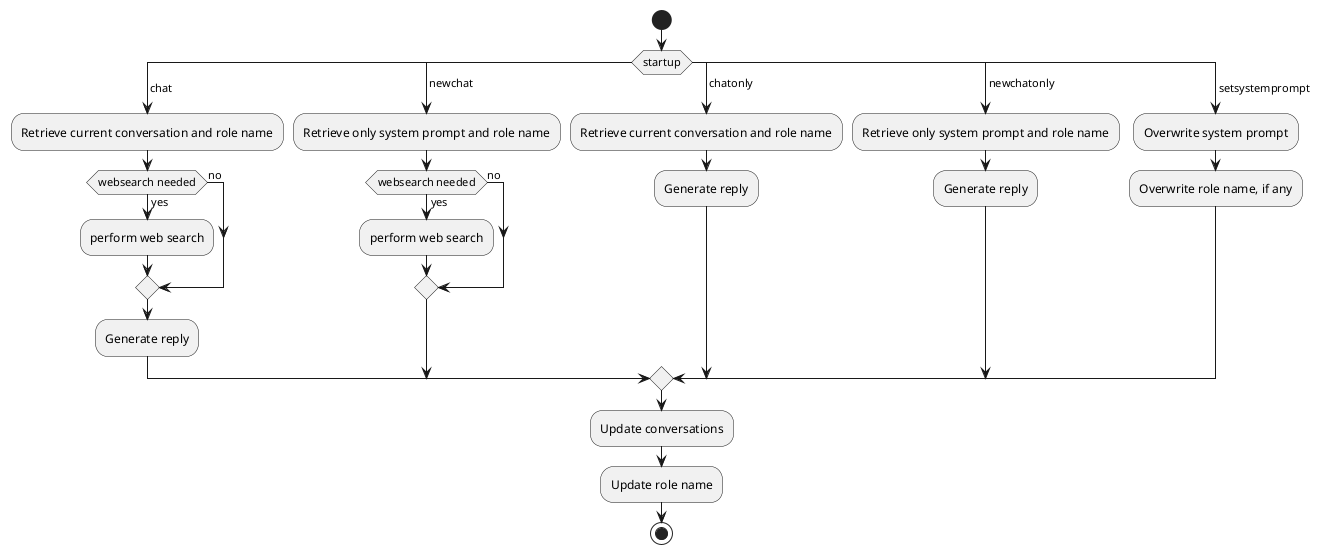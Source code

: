 @startuml action
start
switch (startup)
case ( chat )
  :Retrieve current conversation and role name;
  if (websearch needed) then (yes)
    :perform web search;
  else (no)
  endif
  :Generate reply;
case ( newchat ) 
  :Retrieve only system prompt and role name;
  if (websearch needed) then (yes)
    :perform web search;
  else (no)
  endif
case ( chatonly )
  :Retrieve current conversation and role name;
  :Generate reply;
case ( newchatonly )
  :Retrieve only system prompt and role name;
  :Generate reply;

case ( setsystemprompt )
  :Overwrite system prompt;
  :Overwrite role name, if any;
endswitch
:Update conversations;
:Update role name;
stop
@enduml